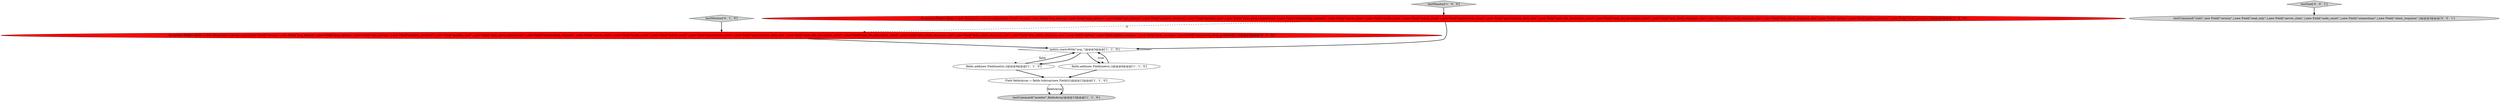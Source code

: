 digraph {
6 [style = filled, label = "ArrayList<Field> fields = new ArrayList<>(Arrays.asList(new Field(\"version\",),new Field(\"avg_latency\",),new Field(\"max_latency\",),new Field(\"min_latency\",),new Field(\"packets_received\",),new Field(\"packets_sent\",),new Field(\"num_alive_connections\",),new Field(\"outstanding_requests\",),new Field(\"server_state\",),new Field(\"znode_count\",),new Field(\"watch_count\",),new Field(\"ephemerals_count\",),new Field(\"approximate_data_size\",),new Field(\"open_file_descriptor_count\",),new Field(\"max_file_descriptor_count\",),new Field(\"last_client_response_size\",),new Field(\"max_client_response_size\",),new Field(\"min_client_response_size\",),new Field(\"uptime\",),new Field(\"global_sessions\",),new Field(\"local_sessions\",)))@@@3@@@['1', '0', '0']", fillcolor = red, shape = ellipse image = "AAA1AAABBB1BBB"];
7 [style = filled, label = "testMonitor['0', '1', '0']", fillcolor = lightgray, shape = diamond image = "AAA0AAABBB2BBB"];
9 [style = filled, label = "testStat['0', '0', '1']", fillcolor = lightgray, shape = diamond image = "AAA0AAABBB3BBB"];
5 [style = filled, label = "fields.add(new Field(metric,))@@@9@@@['1', '1', '0']", fillcolor = white, shape = ellipse image = "AAA0AAABBB1BBB"];
8 [style = filled, label = "ArrayList<Field> fields = new ArrayList<>(Arrays.asList(new Field(\"version\",),new Field(\"avg_latency\",),new Field(\"max_latency\",),new Field(\"min_latency\",),new Field(\"packets_received\",),new Field(\"packets_sent\",),new Field(\"num_alive_connections\",),new Field(\"outstanding_requests\",),new Field(\"server_state\",),new Field(\"znode_count\",),new Field(\"watch_count\",),new Field(\"ephemerals_count\",),new Field(\"approximate_data_size\",),new Field(\"open_file_descriptor_count\",),new Field(\"max_file_descriptor_count\",),new Field(\"last_client_response_size\",),new Field(\"max_client_response_size\",),new Field(\"min_client_response_size\",),new Field(\"uptime\",),new Field(\"global_sessions\",),new Field(\"local_sessions\",),new Field(\"connection_drop_probability\",)))@@@3@@@['0', '1', '0']", fillcolor = red, shape = ellipse image = "AAA1AAABBB2BBB"];
4 [style = filled, label = "metric.startsWith(\"avg_\")@@@5@@@['1', '1', '0']", fillcolor = white, shape = diamond image = "AAA0AAABBB1BBB"];
3 [style = filled, label = "testCommand(\"monitor\",fieldsArray)@@@13@@@['1', '1', '0']", fillcolor = lightgray, shape = ellipse image = "AAA0AAABBB1BBB"];
0 [style = filled, label = "testMonitor['1', '0', '0']", fillcolor = lightgray, shape = diamond image = "AAA0AAABBB1BBB"];
2 [style = filled, label = "Field fieldsArray = fields.toArray(new Field(((()@@@12@@@['1', '1', '0']", fillcolor = white, shape = ellipse image = "AAA0AAABBB1BBB"];
1 [style = filled, label = "fields.add(new Field(metric,))@@@6@@@['1', '1', '0']", fillcolor = white, shape = ellipse image = "AAA0AAABBB1BBB"];
10 [style = filled, label = "testCommand(\"stats\",new Field(\"version\",),new Field(\"read_only\",),new Field(\"server_stats\",),new Field(\"node_count\",),new Field(\"connections\",),new Field(\"client_response\",))@@@3@@@['0', '0', '1']", fillcolor = lightgray, shape = ellipse image = "AAA0AAABBB3BBB"];
6->4 [style = bold, label=""];
1->4 [style = bold, label=""];
1->2 [style = bold, label=""];
4->1 [style = bold, label=""];
5->2 [style = bold, label=""];
6->8 [style = dashed, label="0"];
8->4 [style = bold, label=""];
9->10 [style = bold, label=""];
2->3 [style = solid, label="fieldsArray"];
7->8 [style = bold, label=""];
4->1 [style = dotted, label="true"];
0->6 [style = bold, label=""];
4->5 [style = bold, label=""];
5->4 [style = bold, label=""];
2->3 [style = bold, label=""];
4->5 [style = dotted, label="false"];
}
